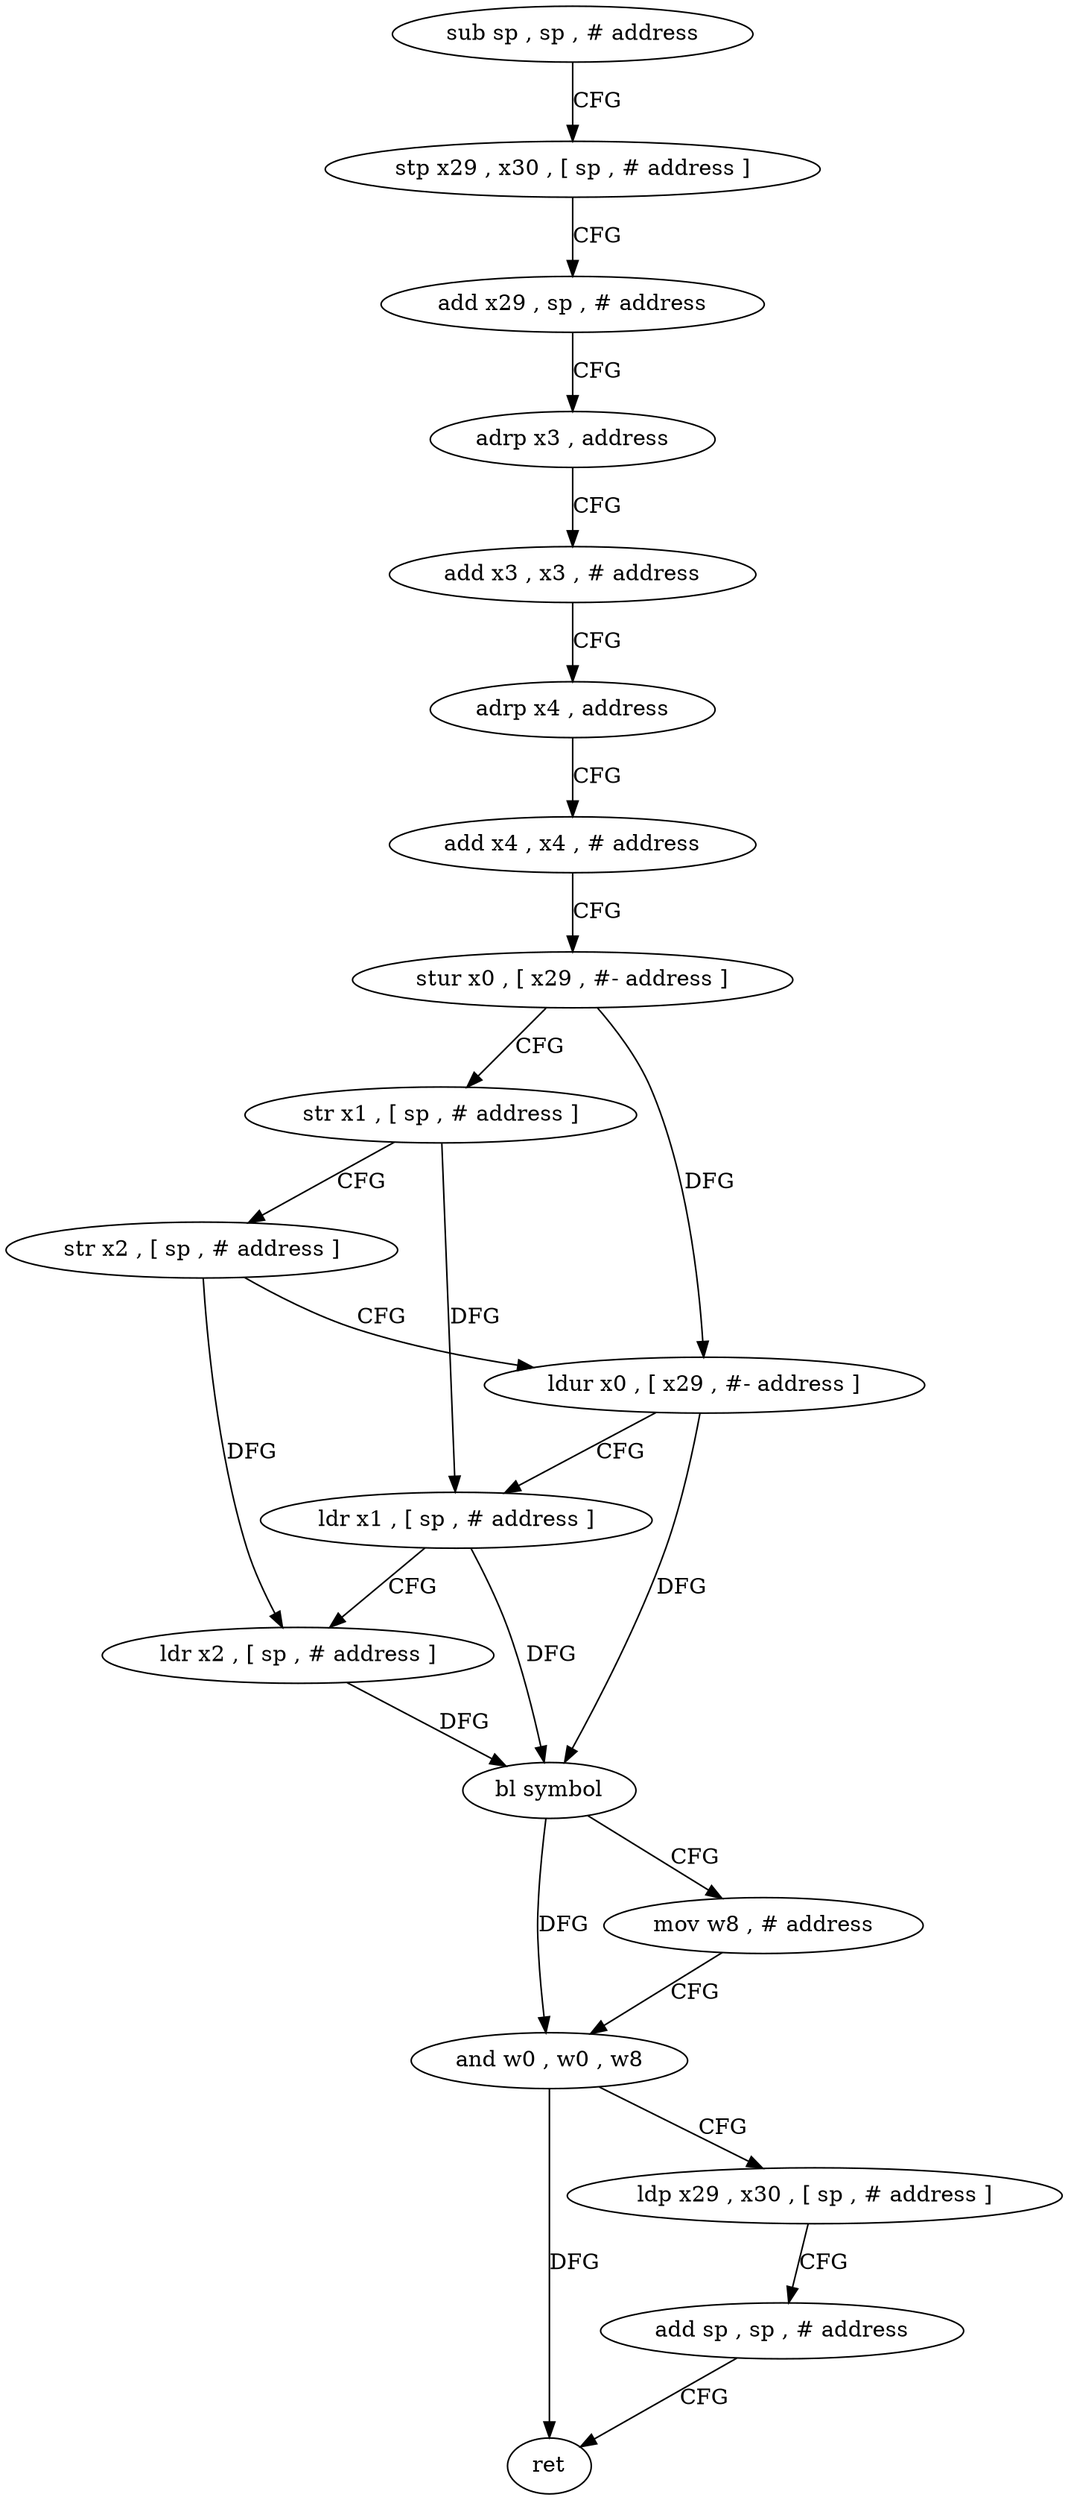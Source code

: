 digraph "func" {
"4276484" [label = "sub sp , sp , # address" ]
"4276488" [label = "stp x29 , x30 , [ sp , # address ]" ]
"4276492" [label = "add x29 , sp , # address" ]
"4276496" [label = "adrp x3 , address" ]
"4276500" [label = "add x3 , x3 , # address" ]
"4276504" [label = "adrp x4 , address" ]
"4276508" [label = "add x4 , x4 , # address" ]
"4276512" [label = "stur x0 , [ x29 , #- address ]" ]
"4276516" [label = "str x1 , [ sp , # address ]" ]
"4276520" [label = "str x2 , [ sp , # address ]" ]
"4276524" [label = "ldur x0 , [ x29 , #- address ]" ]
"4276528" [label = "ldr x1 , [ sp , # address ]" ]
"4276532" [label = "ldr x2 , [ sp , # address ]" ]
"4276536" [label = "bl symbol" ]
"4276540" [label = "mov w8 , # address" ]
"4276544" [label = "and w0 , w0 , w8" ]
"4276548" [label = "ldp x29 , x30 , [ sp , # address ]" ]
"4276552" [label = "add sp , sp , # address" ]
"4276556" [label = "ret" ]
"4276484" -> "4276488" [ label = "CFG" ]
"4276488" -> "4276492" [ label = "CFG" ]
"4276492" -> "4276496" [ label = "CFG" ]
"4276496" -> "4276500" [ label = "CFG" ]
"4276500" -> "4276504" [ label = "CFG" ]
"4276504" -> "4276508" [ label = "CFG" ]
"4276508" -> "4276512" [ label = "CFG" ]
"4276512" -> "4276516" [ label = "CFG" ]
"4276512" -> "4276524" [ label = "DFG" ]
"4276516" -> "4276520" [ label = "CFG" ]
"4276516" -> "4276528" [ label = "DFG" ]
"4276520" -> "4276524" [ label = "CFG" ]
"4276520" -> "4276532" [ label = "DFG" ]
"4276524" -> "4276528" [ label = "CFG" ]
"4276524" -> "4276536" [ label = "DFG" ]
"4276528" -> "4276532" [ label = "CFG" ]
"4276528" -> "4276536" [ label = "DFG" ]
"4276532" -> "4276536" [ label = "DFG" ]
"4276536" -> "4276540" [ label = "CFG" ]
"4276536" -> "4276544" [ label = "DFG" ]
"4276540" -> "4276544" [ label = "CFG" ]
"4276544" -> "4276548" [ label = "CFG" ]
"4276544" -> "4276556" [ label = "DFG" ]
"4276548" -> "4276552" [ label = "CFG" ]
"4276552" -> "4276556" [ label = "CFG" ]
}
